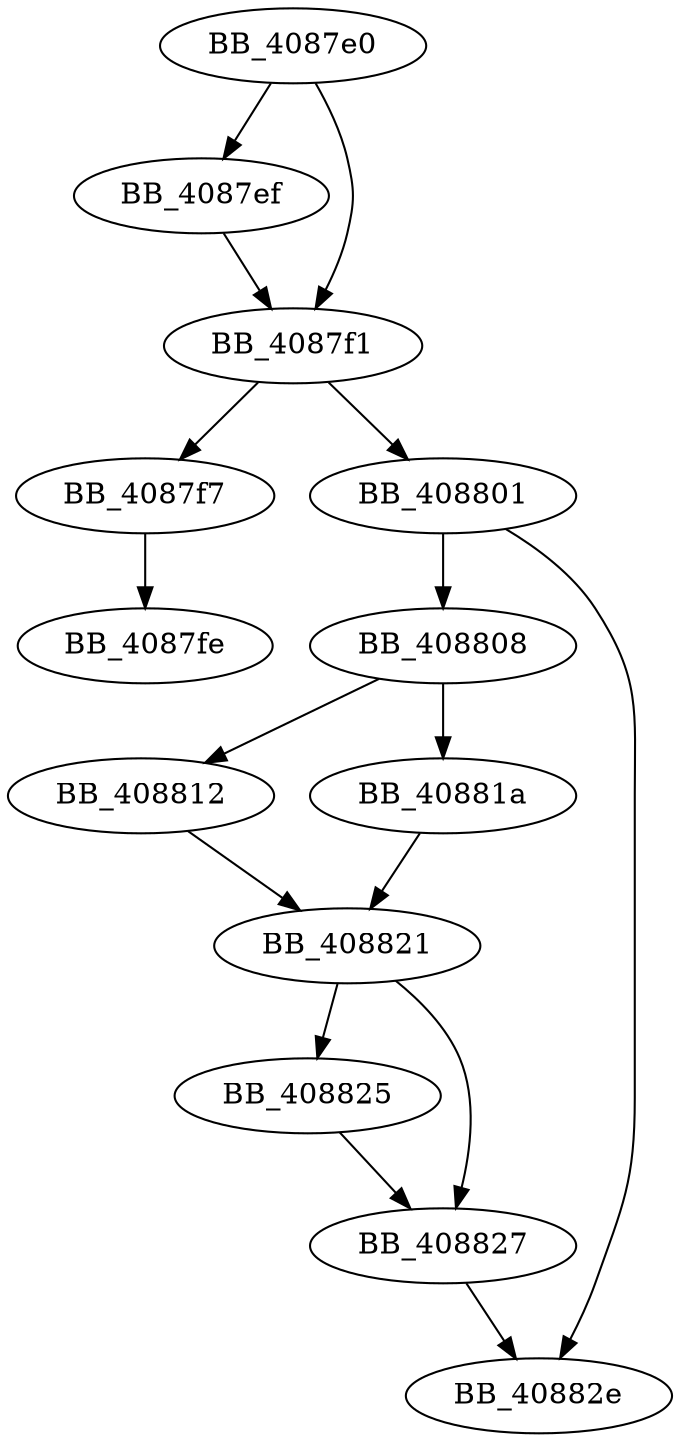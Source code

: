DiGraph sub_4087E0{
BB_4087e0->BB_4087ef
BB_4087e0->BB_4087f1
BB_4087ef->BB_4087f1
BB_4087f1->BB_4087f7
BB_4087f1->BB_408801
BB_4087f7->BB_4087fe
BB_408801->BB_408808
BB_408801->BB_40882e
BB_408808->BB_408812
BB_408808->BB_40881a
BB_408812->BB_408821
BB_40881a->BB_408821
BB_408821->BB_408825
BB_408821->BB_408827
BB_408825->BB_408827
BB_408827->BB_40882e
}
